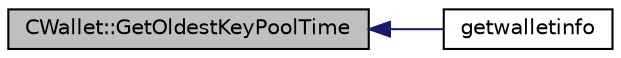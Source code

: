 digraph "CWallet::GetOldestKeyPoolTime"
{
  edge [fontname="Helvetica",fontsize="10",labelfontname="Helvetica",labelfontsize="10"];
  node [fontname="Helvetica",fontsize="10",shape=record];
  rankdir="LR";
  Node758 [label="CWallet::GetOldestKeyPoolTime",height=0.2,width=0.4,color="black", fillcolor="grey75", style="filled", fontcolor="black"];
  Node758 -> Node759 [dir="back",color="midnightblue",fontsize="10",style="solid",fontname="Helvetica"];
  Node759 [label="getwalletinfo",height=0.2,width=0.4,color="black", fillcolor="white", style="filled",URL="$rpcwallet_8cpp.html#a9401fef738a283075915e0ea0086fae9"];
}
